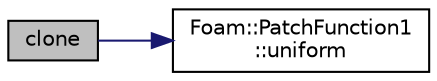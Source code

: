 digraph "clone"
{
  bgcolor="transparent";
  edge [fontname="Helvetica",fontsize="10",labelfontname="Helvetica",labelfontsize="10"];
  node [fontname="Helvetica",fontsize="10",shape=record];
  rankdir="LR";
  Node1 [label="clone",height=0.2,width=0.4,color="black", fillcolor="grey75", style="filled" fontcolor="black"];
  Node1 -> Node2 [color="midnightblue",fontsize="10",style="solid",fontname="Helvetica"];
  Node2 [label="Foam::PatchFunction1\l::uniform",height=0.2,width=0.4,color="black",URL="$classFoam_1_1PatchFunction1.html#a238c4a609f244509e565c50b3f6439b9",tooltip="Is value uniform (i.e. independent of coordinate) "];
}
